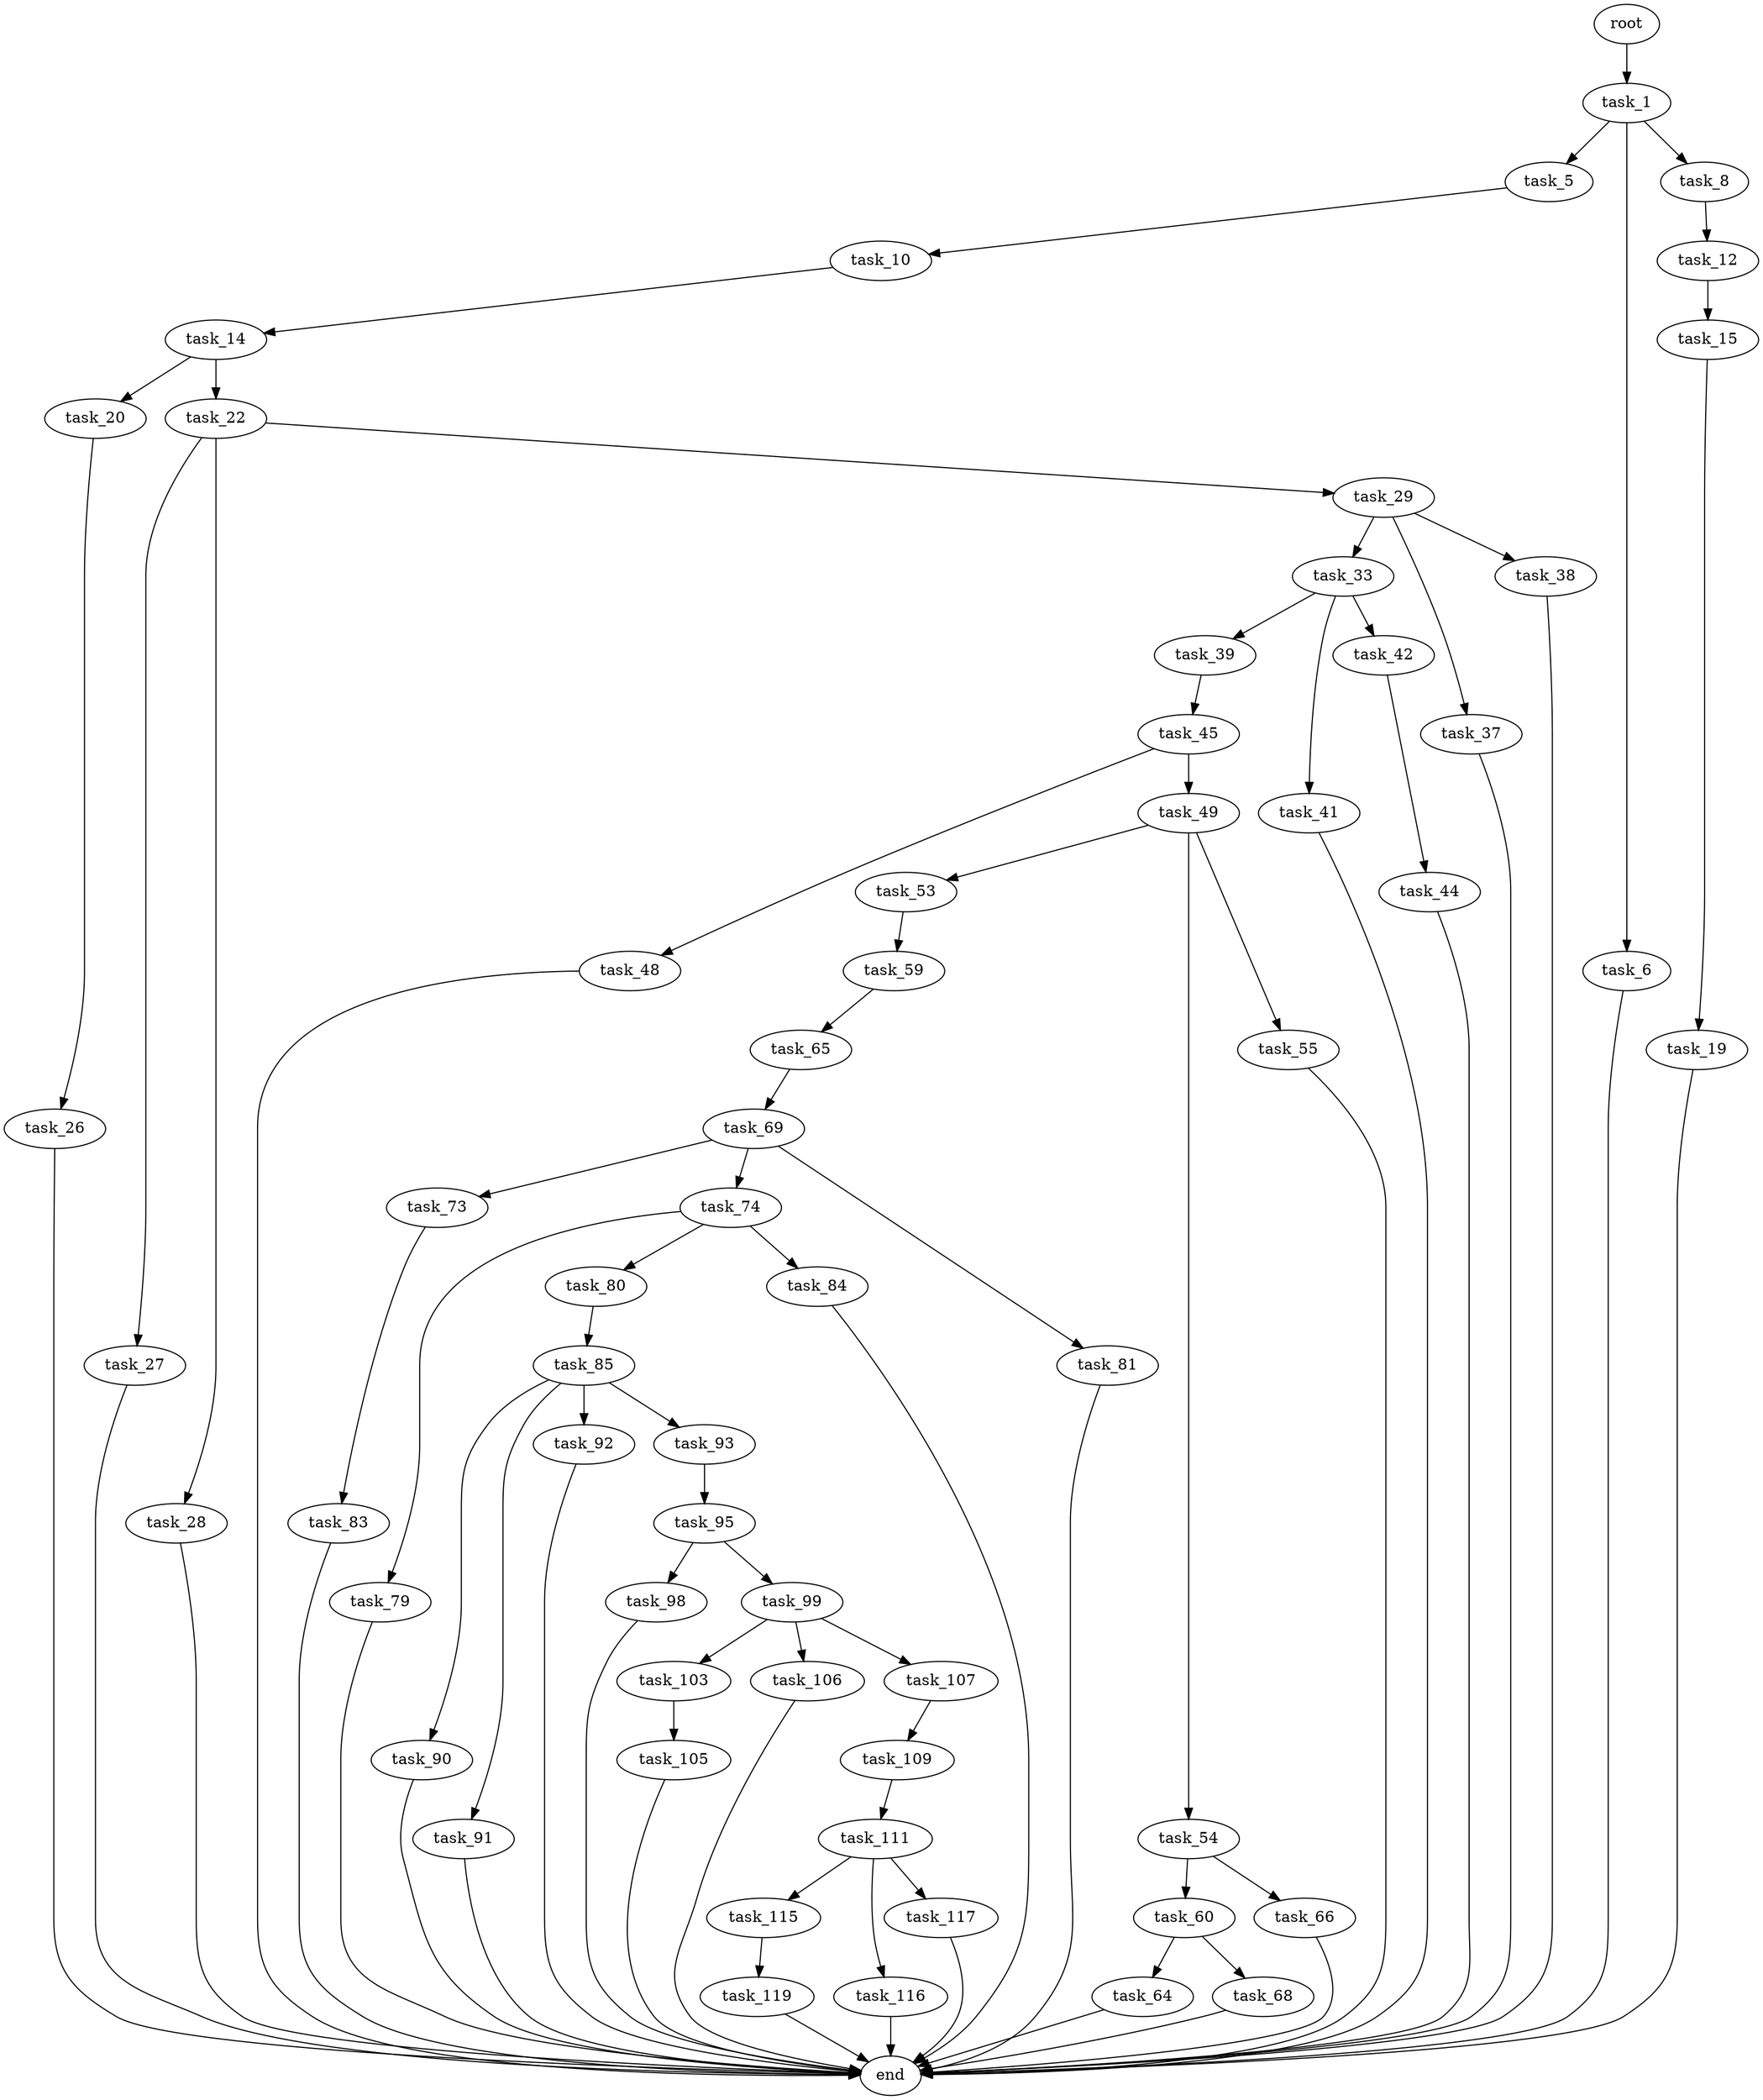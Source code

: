digraph G {
  root [size="0.000000"];
  task_1 [size="1013822847000.000000"];
  task_5 [size="27148623820.000000"];
  task_6 [size="62704921632.000000"];
  task_8 [size="134217728000.000000"];
  task_10 [size="29281451952.000000"];
  end [size="0.000000"];
  task_12 [size="9499408263.000000"];
  task_14 [size="68719476736.000000"];
  task_15 [size="231928233984.000000"];
  task_20 [size="125576749186.000000"];
  task_22 [size="782757789696.000000"];
  task_19 [size="10931155651.000000"];
  task_26 [size="1073741824000.000000"];
  task_27 [size="231928233984.000000"];
  task_28 [size="549755813888.000000"];
  task_29 [size="368293445632.000000"];
  task_33 [size="7158529428.000000"];
  task_37 [size="229305988434.000000"];
  task_38 [size="891860594820.000000"];
  task_39 [size="24493296083.000000"];
  task_41 [size="1073741824000.000000"];
  task_42 [size="68719476736.000000"];
  task_45 [size="368293445632.000000"];
  task_44 [size="368293445632.000000"];
  task_48 [size="1441470504.000000"];
  task_49 [size="31144092975.000000"];
  task_53 [size="231928233984.000000"];
  task_54 [size="13124910862.000000"];
  task_55 [size="363155675168.000000"];
  task_59 [size="208472937885.000000"];
  task_60 [size="231928233984.000000"];
  task_66 [size="130988463168.000000"];
  task_65 [size="782757789696.000000"];
  task_64 [size="2160729593.000000"];
  task_68 [size="32966824741.000000"];
  task_69 [size="231928233984.000000"];
  task_73 [size="12733193035.000000"];
  task_74 [size="100768513168.000000"];
  task_81 [size="2621940744.000000"];
  task_83 [size="92735880940.000000"];
  task_79 [size="1130682978.000000"];
  task_80 [size="368293445632.000000"];
  task_84 [size="8762122013.000000"];
  task_85 [size="3048659235.000000"];
  task_90 [size="368293445632.000000"];
  task_91 [size="4368991918.000000"];
  task_92 [size="6716809320.000000"];
  task_93 [size="237315927454.000000"];
  task_95 [size="25603495138.000000"];
  task_98 [size="19554825528.000000"];
  task_99 [size="368293445632.000000"];
  task_103 [size="4167654014.000000"];
  task_106 [size="9383360980.000000"];
  task_107 [size="8419264862.000000"];
  task_105 [size="67137672211.000000"];
  task_109 [size="880051381.000000"];
  task_111 [size="782757789696.000000"];
  task_115 [size="27694591026.000000"];
  task_116 [size="782757789696.000000"];
  task_117 [size="324961542989.000000"];
  task_119 [size="16023348466.000000"];

  root -> task_1 [size="1.000000"];
  task_1 -> task_5 [size="679477248.000000"];
  task_1 -> task_6 [size="679477248.000000"];
  task_1 -> task_8 [size="679477248.000000"];
  task_5 -> task_10 [size="679477248.000000"];
  task_6 -> end [size="1.000000"];
  task_8 -> task_12 [size="209715200.000000"];
  task_10 -> task_14 [size="536870912.000000"];
  task_12 -> task_15 [size="411041792.000000"];
  task_14 -> task_20 [size="134217728.000000"];
  task_14 -> task_22 [size="134217728.000000"];
  task_15 -> task_19 [size="301989888.000000"];
  task_20 -> task_26 [size="301989888.000000"];
  task_22 -> task_27 [size="679477248.000000"];
  task_22 -> task_28 [size="679477248.000000"];
  task_22 -> task_29 [size="679477248.000000"];
  task_19 -> end [size="1.000000"];
  task_26 -> end [size="1.000000"];
  task_27 -> end [size="1.000000"];
  task_28 -> end [size="1.000000"];
  task_29 -> task_33 [size="411041792.000000"];
  task_29 -> task_37 [size="411041792.000000"];
  task_29 -> task_38 [size="411041792.000000"];
  task_33 -> task_39 [size="134217728.000000"];
  task_33 -> task_41 [size="134217728.000000"];
  task_33 -> task_42 [size="134217728.000000"];
  task_37 -> end [size="1.000000"];
  task_38 -> end [size="1.000000"];
  task_39 -> task_45 [size="33554432.000000"];
  task_41 -> end [size="1.000000"];
  task_42 -> task_44 [size="134217728.000000"];
  task_45 -> task_48 [size="411041792.000000"];
  task_45 -> task_49 [size="411041792.000000"];
  task_44 -> end [size="1.000000"];
  task_48 -> end [size="1.000000"];
  task_49 -> task_53 [size="679477248.000000"];
  task_49 -> task_54 [size="679477248.000000"];
  task_49 -> task_55 [size="679477248.000000"];
  task_53 -> task_59 [size="301989888.000000"];
  task_54 -> task_60 [size="33554432.000000"];
  task_54 -> task_66 [size="33554432.000000"];
  task_55 -> end [size="1.000000"];
  task_59 -> task_65 [size="411041792.000000"];
  task_60 -> task_64 [size="301989888.000000"];
  task_60 -> task_68 [size="301989888.000000"];
  task_66 -> end [size="1.000000"];
  task_65 -> task_69 [size="679477248.000000"];
  task_64 -> end [size="1.000000"];
  task_68 -> end [size="1.000000"];
  task_69 -> task_73 [size="301989888.000000"];
  task_69 -> task_74 [size="301989888.000000"];
  task_69 -> task_81 [size="301989888.000000"];
  task_73 -> task_83 [size="301989888.000000"];
  task_74 -> task_79 [size="75497472.000000"];
  task_74 -> task_80 [size="75497472.000000"];
  task_74 -> task_84 [size="75497472.000000"];
  task_81 -> end [size="1.000000"];
  task_83 -> end [size="1.000000"];
  task_79 -> end [size="1.000000"];
  task_80 -> task_85 [size="411041792.000000"];
  task_84 -> end [size="1.000000"];
  task_85 -> task_90 [size="209715200.000000"];
  task_85 -> task_91 [size="209715200.000000"];
  task_85 -> task_92 [size="209715200.000000"];
  task_85 -> task_93 [size="209715200.000000"];
  task_90 -> end [size="1.000000"];
  task_91 -> end [size="1.000000"];
  task_92 -> end [size="1.000000"];
  task_93 -> task_95 [size="301989888.000000"];
  task_95 -> task_98 [size="536870912.000000"];
  task_95 -> task_99 [size="536870912.000000"];
  task_98 -> end [size="1.000000"];
  task_99 -> task_103 [size="411041792.000000"];
  task_99 -> task_106 [size="411041792.000000"];
  task_99 -> task_107 [size="411041792.000000"];
  task_103 -> task_105 [size="75497472.000000"];
  task_106 -> end [size="1.000000"];
  task_107 -> task_109 [size="411041792.000000"];
  task_105 -> end [size="1.000000"];
  task_109 -> task_111 [size="33554432.000000"];
  task_111 -> task_115 [size="679477248.000000"];
  task_111 -> task_116 [size="679477248.000000"];
  task_111 -> task_117 [size="679477248.000000"];
  task_115 -> task_119 [size="679477248.000000"];
  task_116 -> end [size="1.000000"];
  task_117 -> end [size="1.000000"];
  task_119 -> end [size="1.000000"];
}
